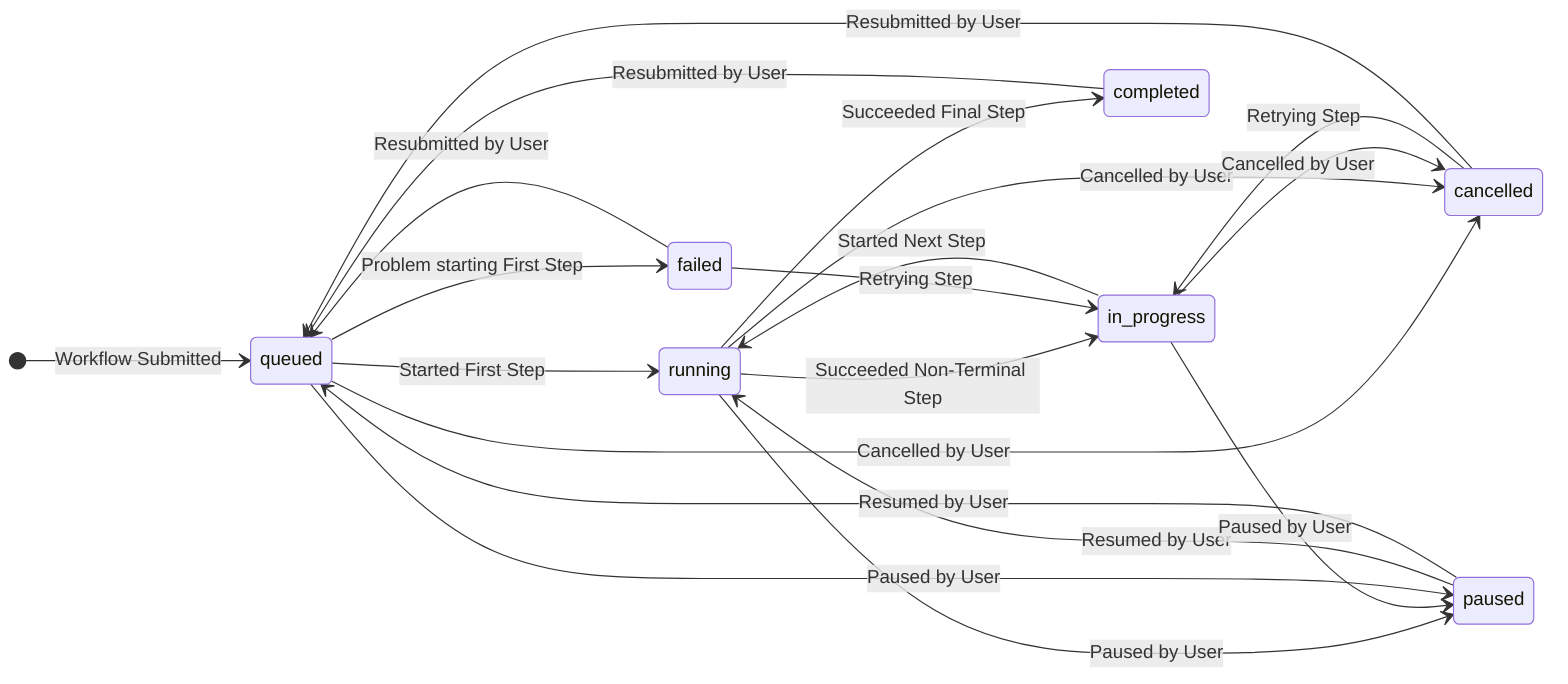 stateDiagram
  direction LR
  [*] --> Queued:Workflow Submitted
  Queued --> Running:Started First Step
  Queued --> Failed:Problem starting First Step
  Running --> InProgress:Succeeded Non-Terminal Step
  InProgress --> Running:Started Next Step
  Queued --> Cancelled:Cancelled by User
  Running --> Cancelled:Cancelled by User
  Running --> Completed:Succeeded Final Step
  Paused --> Running:Resumed by User
  Running --> Paused:Paused by User
  InProgress --> Paused:Paused by User
  InProgress --> Cancelled:Cancelled by User
  Failed --> InProgress:Retrying Step
  Failed --> Queued:Resubmitted by User
  Cancelled --> InProgress:Retrying Step
  Cancelled --> Queued:Resubmitted by User
  Completed --> Queued:Resubmitted by User
  Queued --> Paused:Paused by User
  Paused --> Queued:Resumed by User

  Queued:queued
  Running:running
  Failed:failed
  InProgress:in_progress
  Cancelled:cancelled
  Completed:completed
  Paused:paused